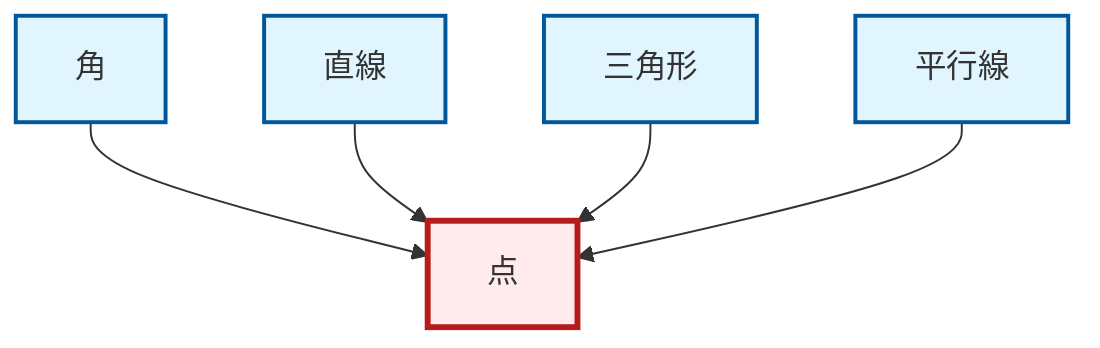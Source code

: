 graph TD
    classDef definition fill:#e1f5fe,stroke:#01579b,stroke-width:2px
    classDef theorem fill:#f3e5f5,stroke:#4a148c,stroke-width:2px
    classDef axiom fill:#fff3e0,stroke:#e65100,stroke-width:2px
    classDef example fill:#e8f5e9,stroke:#1b5e20,stroke-width:2px
    classDef current fill:#ffebee,stroke:#b71c1c,stroke-width:3px
    def-angle["角"]:::definition
    def-point["点"]:::definition
    def-line["直線"]:::definition
    def-triangle["三角形"]:::definition
    def-parallel["平行線"]:::definition
    def-angle --> def-point
    def-line --> def-point
    def-triangle --> def-point
    def-parallel --> def-point
    class def-point current